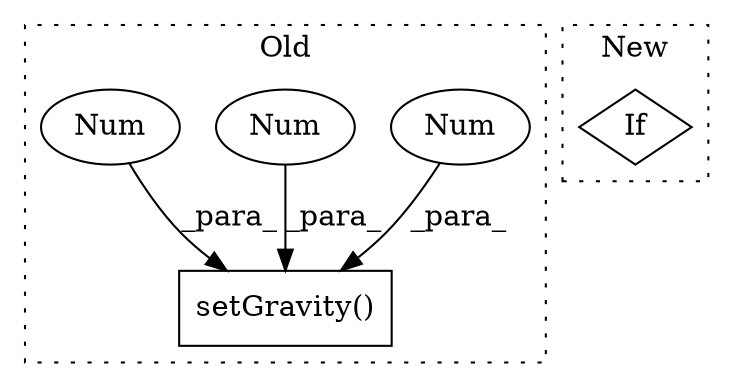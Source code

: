 digraph G {
subgraph cluster0 {
1 [label="setGravity()" a="75" s="1613,1643" l="20,1" shape="box"];
3 [label="Num" a="76" s="1639" l="4" shape="ellipse"];
4 [label="Num" a="76" s="1636" l="1" shape="ellipse"];
5 [label="Num" a="76" s="1633" l="1" shape="ellipse"];
label = "Old";
style="dotted";
}
subgraph cluster1 {
2 [label="If" a="96" s="3123" l="3" shape="diamond"];
label = "New";
style="dotted";
}
3 -> 1 [label="_para_"];
4 -> 1 [label="_para_"];
5 -> 1 [label="_para_"];
}